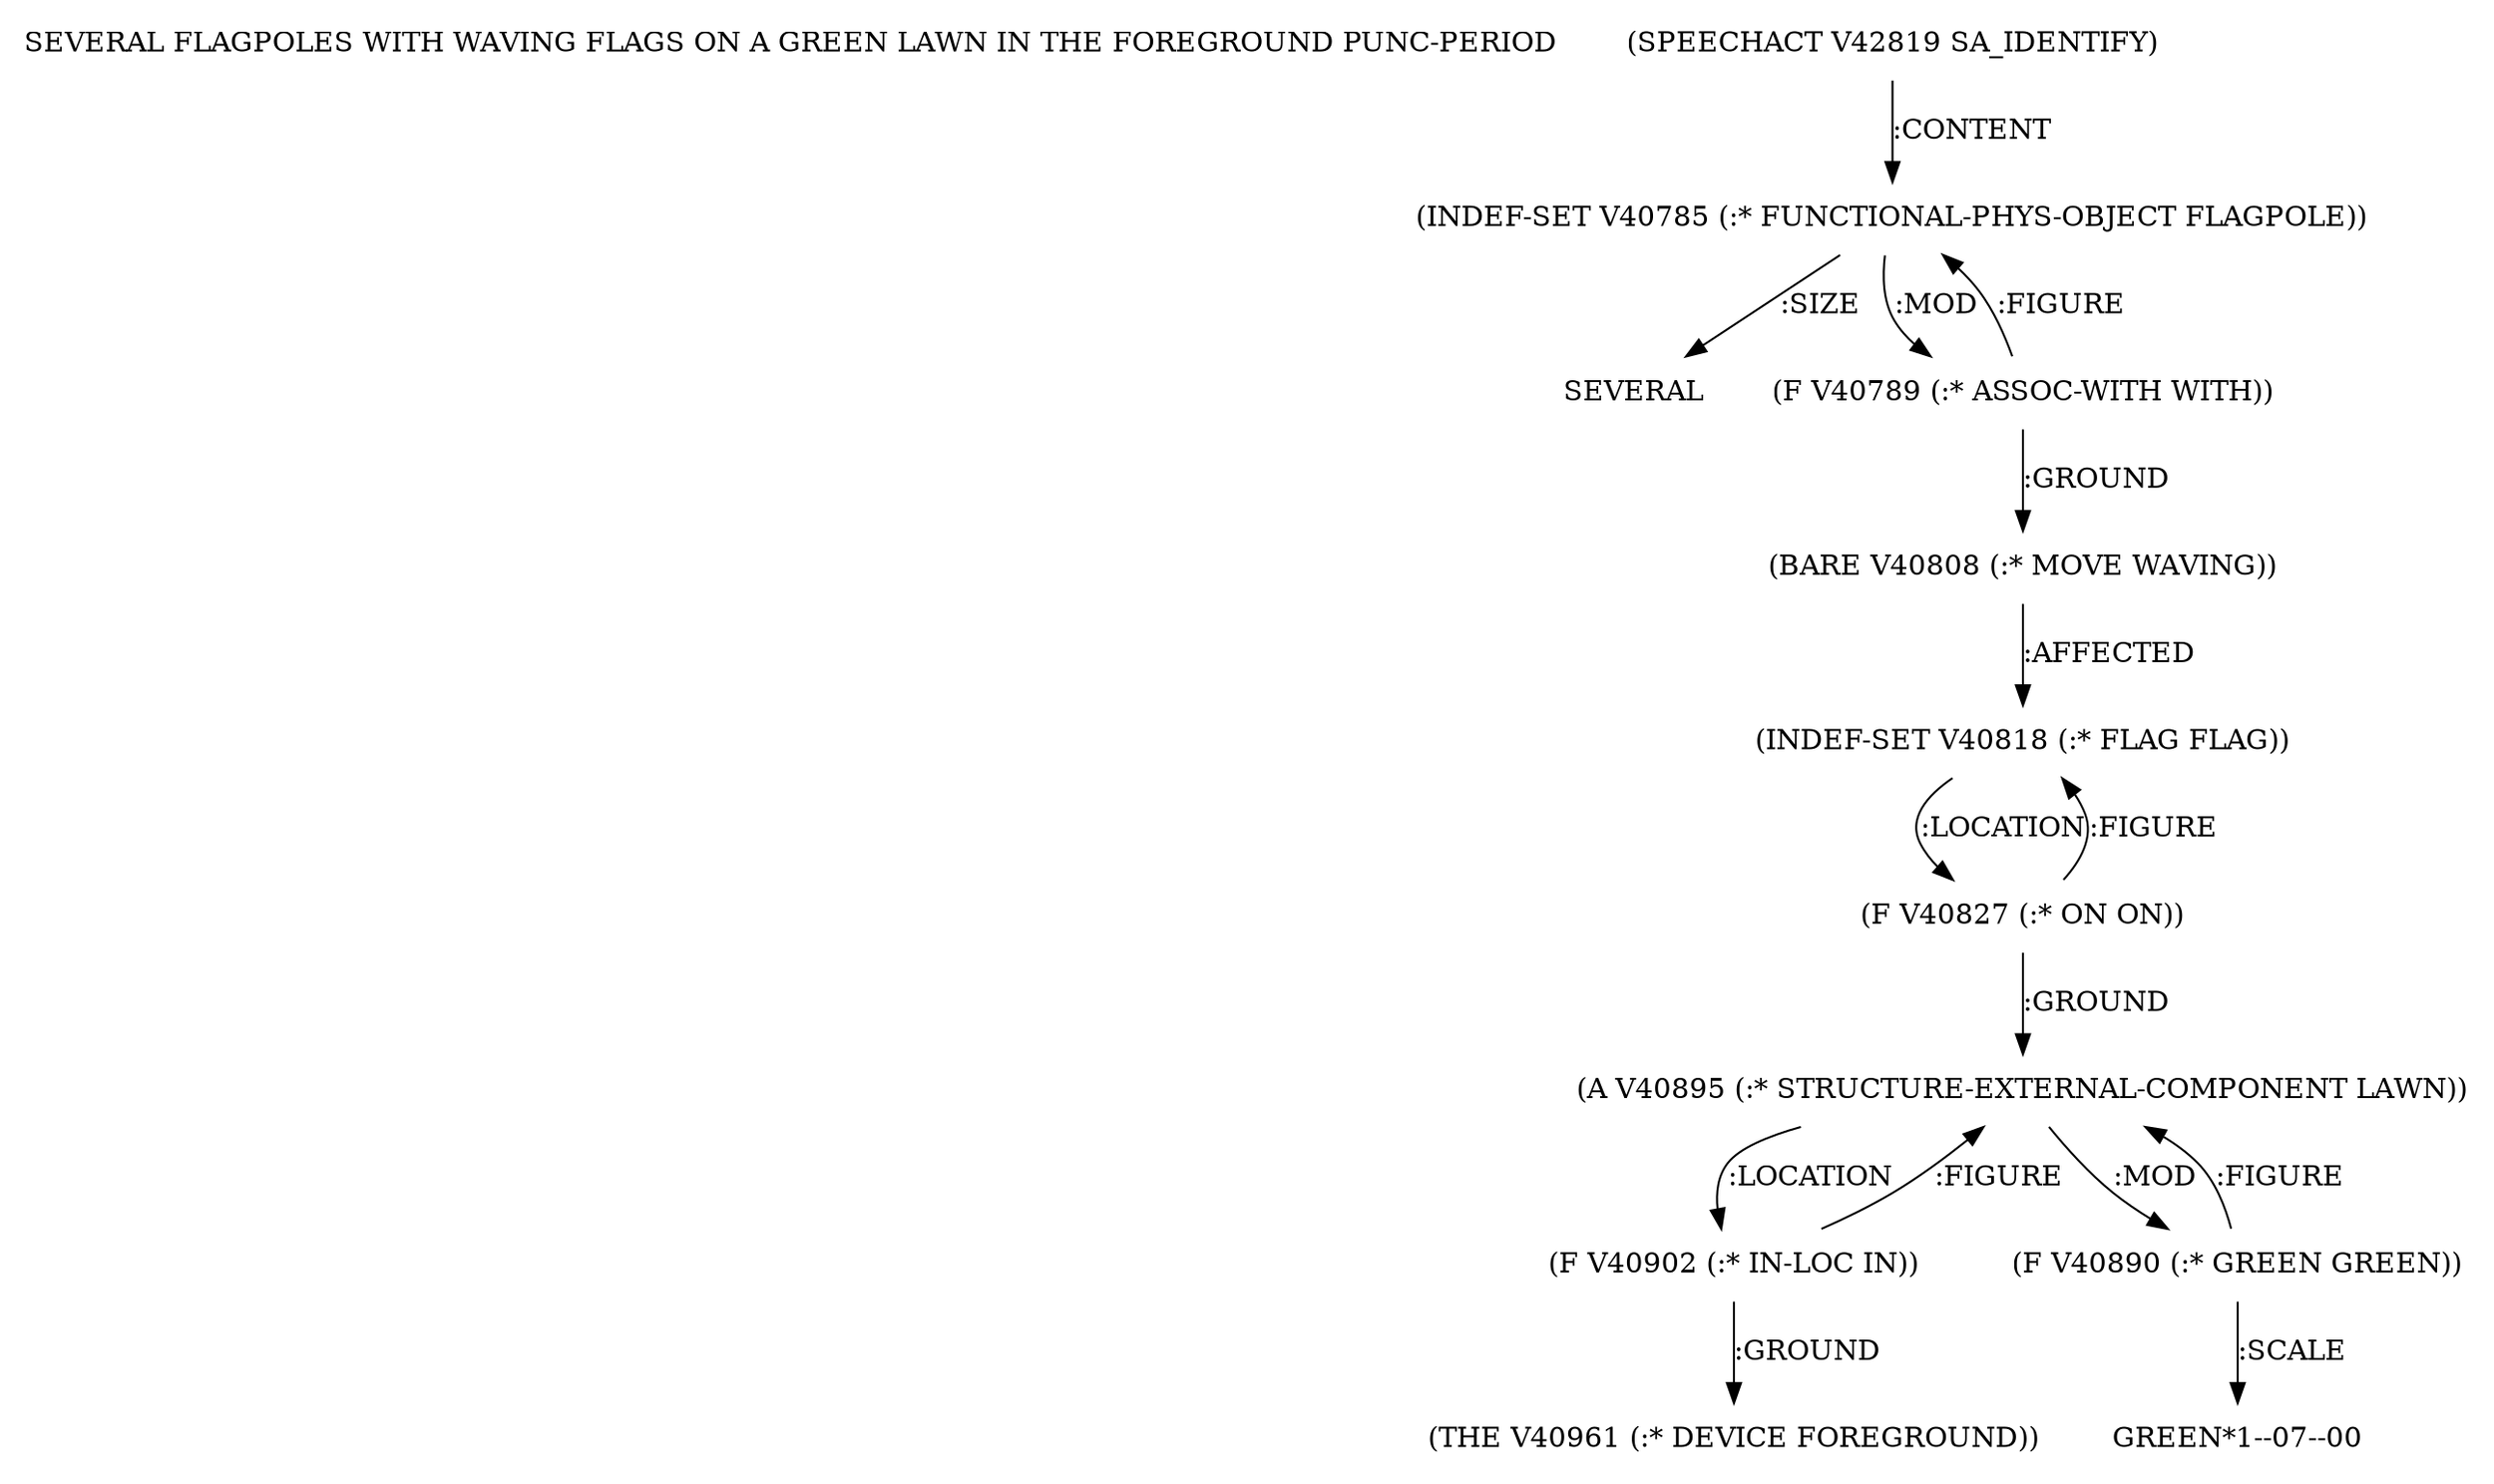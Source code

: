 digraph Terms {
  node [shape=none]
  "SEVERAL FLAGPOLES WITH WAVING FLAGS ON A GREEN LAWN IN THE FOREGROUND PUNC-PERIOD"
  "V42819" [label="(SPEECHACT V42819 SA_IDENTIFY)"]
  "V42819" -> "V40785" [label=":CONTENT"]
  "V40785" [label="(INDEF-SET V40785 (:* FUNCTIONAL-PHYS-OBJECT FLAGPOLE))"]
  "V40785" -> "NT44253" [label=":SIZE"]
  "NT44253" [label="SEVERAL"]
  "V40785" -> "V40789" [label=":MOD"]
  "V40789" [label="(F V40789 (:* ASSOC-WITH WITH))"]
  "V40789" -> "V40808" [label=":GROUND"]
  "V40789" -> "V40785" [label=":FIGURE"]
  "V40808" [label="(BARE V40808 (:* MOVE WAVING))"]
  "V40808" -> "V40818" [label=":AFFECTED"]
  "V40818" [label="(INDEF-SET V40818 (:* FLAG FLAG))"]
  "V40818" -> "V40827" [label=":LOCATION"]
  "V40827" [label="(F V40827 (:* ON ON))"]
  "V40827" -> "V40895" [label=":GROUND"]
  "V40827" -> "V40818" [label=":FIGURE"]
  "V40895" [label="(A V40895 (:* STRUCTURE-EXTERNAL-COMPONENT LAWN))"]
  "V40895" -> "V40902" [label=":LOCATION"]
  "V40895" -> "V40890" [label=":MOD"]
  "V40890" [label="(F V40890 (:* GREEN GREEN))"]
  "V40890" -> "V40895" [label=":FIGURE"]
  "V40890" -> "NT44254" [label=":SCALE"]
  "NT44254" [label="GREEN*1--07--00"]
  "V40902" [label="(F V40902 (:* IN-LOC IN))"]
  "V40902" -> "V40961" [label=":GROUND"]
  "V40902" -> "V40895" [label=":FIGURE"]
  "V40961" [label="(THE V40961 (:* DEVICE FOREGROUND))"]
}
